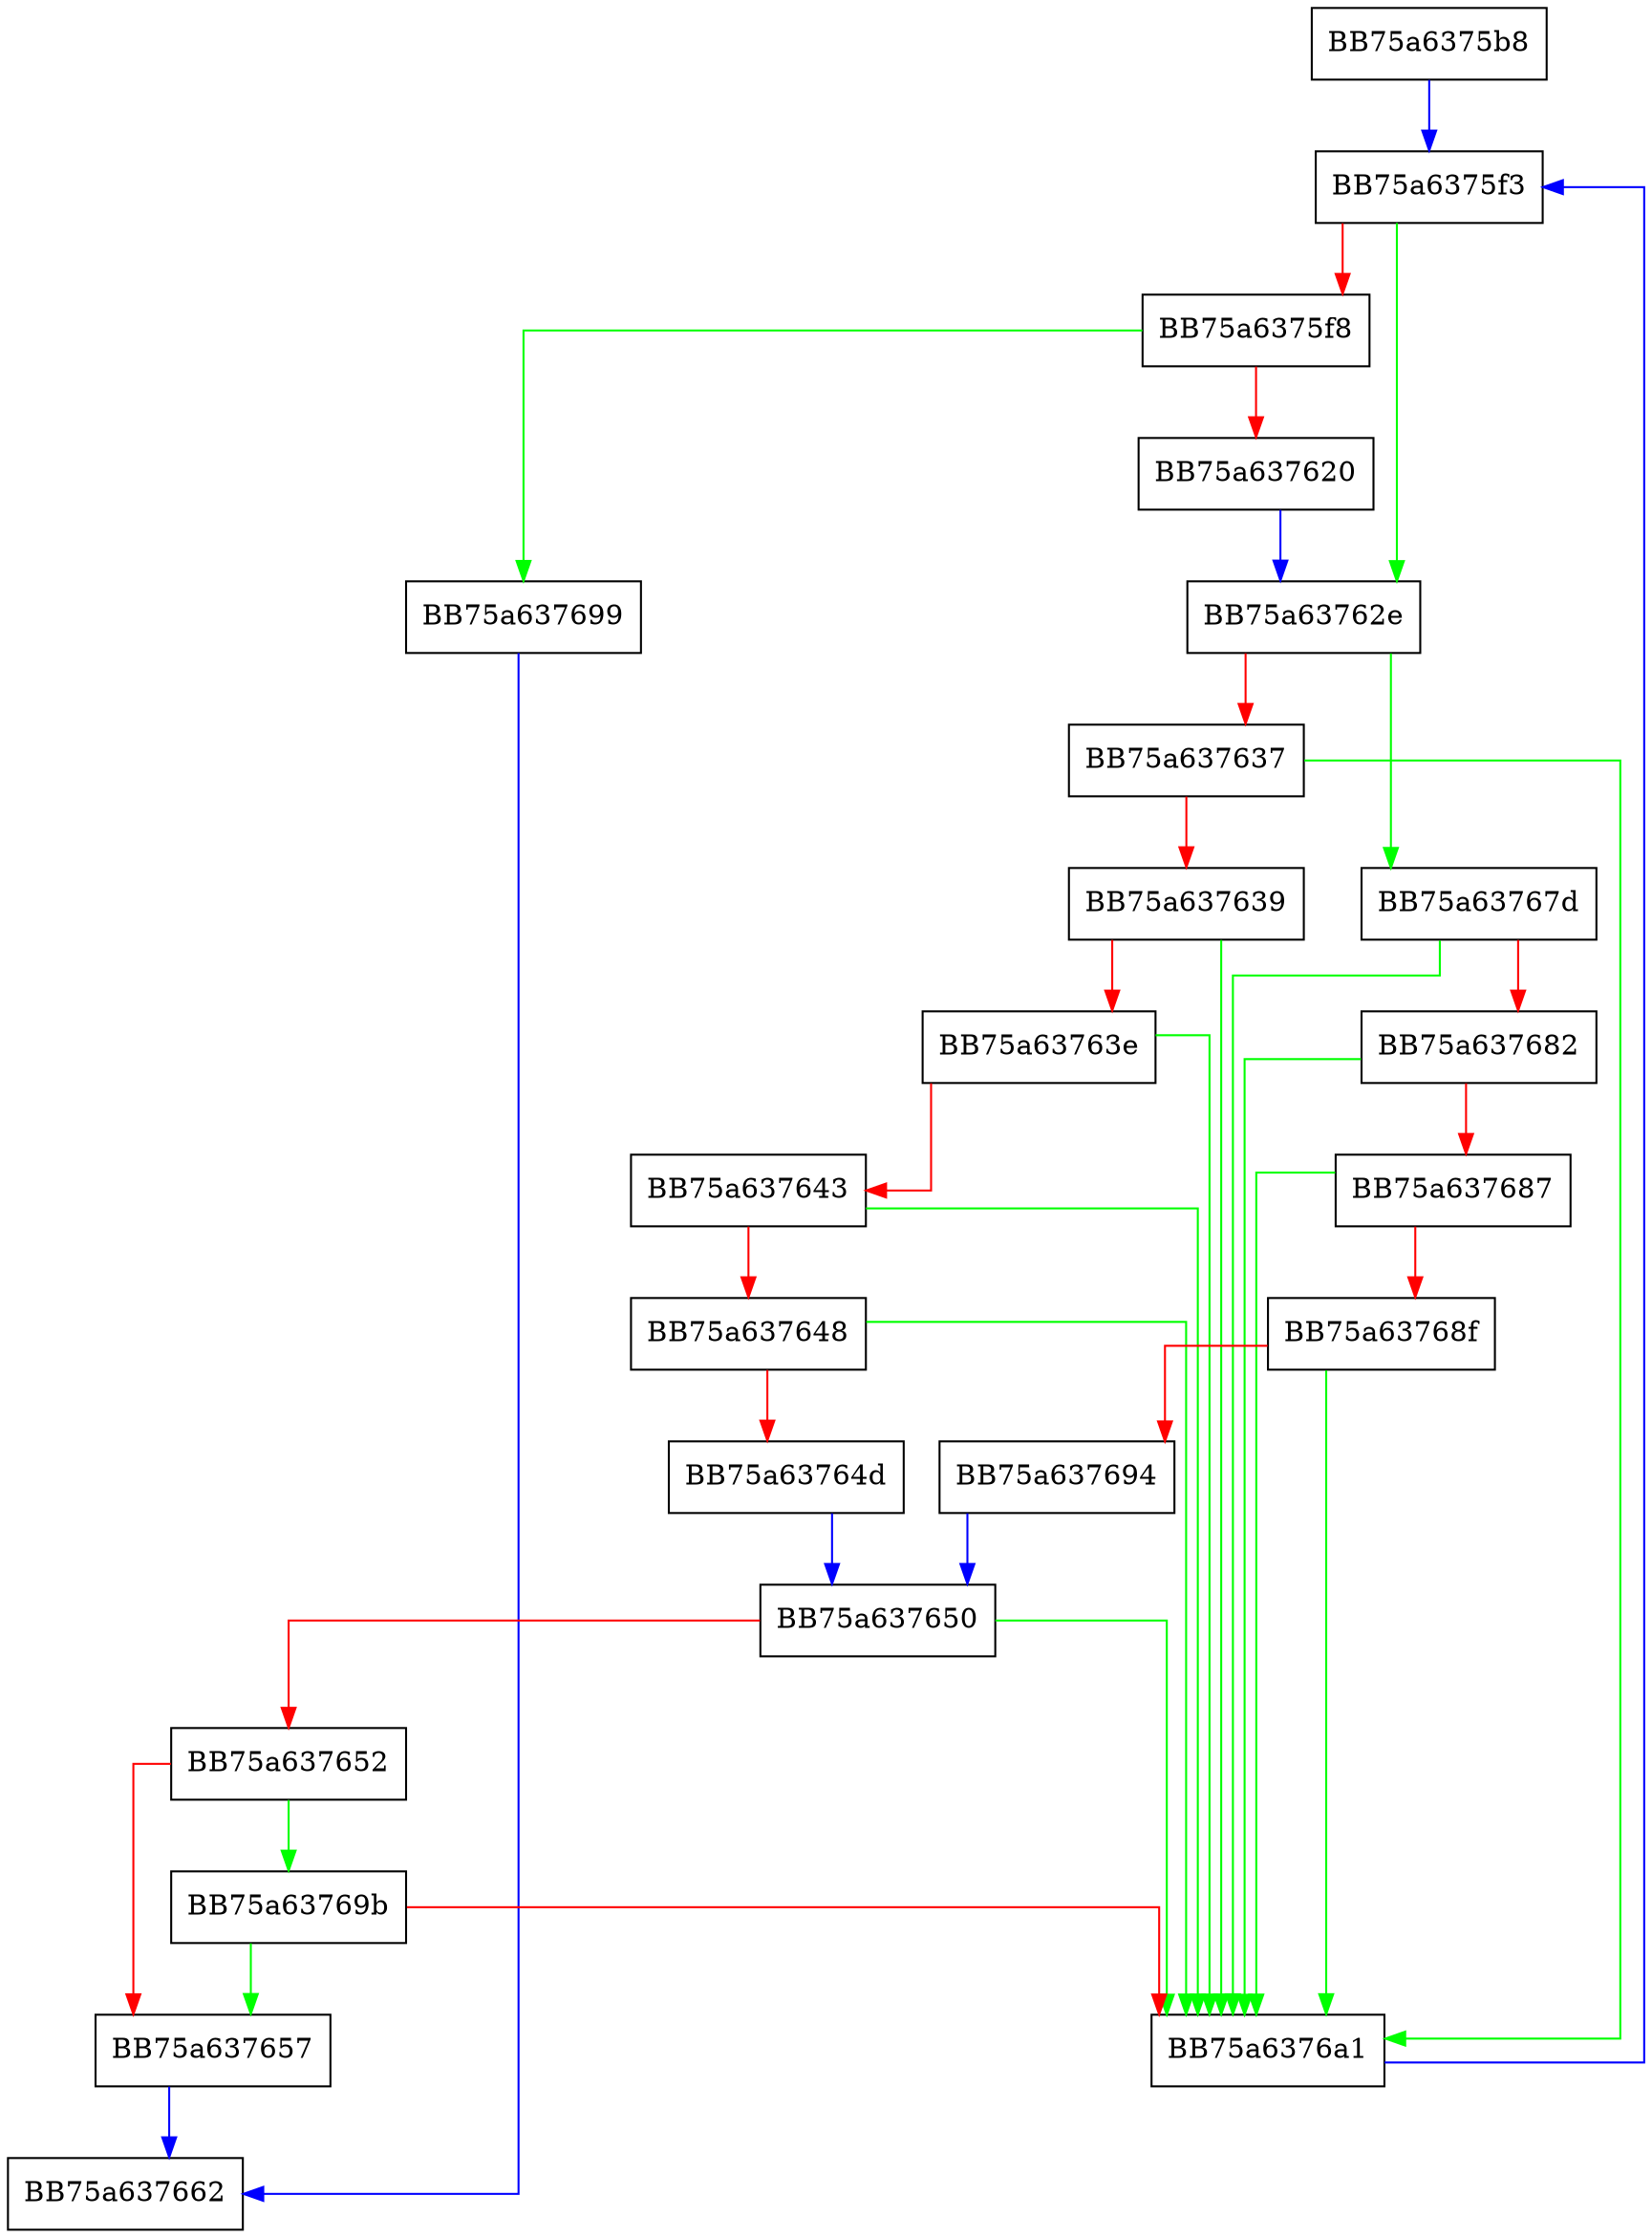 digraph get_x86_opcode {
  node [shape="box"];
  graph [splines=ortho];
  BB75a6375b8 -> BB75a6375f3 [color="blue"];
  BB75a6375f3 -> BB75a63762e [color="green"];
  BB75a6375f3 -> BB75a6375f8 [color="red"];
  BB75a6375f8 -> BB75a637699 [color="green"];
  BB75a6375f8 -> BB75a637620 [color="red"];
  BB75a637620 -> BB75a63762e [color="blue"];
  BB75a63762e -> BB75a63767d [color="green"];
  BB75a63762e -> BB75a637637 [color="red"];
  BB75a637637 -> BB75a6376a1 [color="green"];
  BB75a637637 -> BB75a637639 [color="red"];
  BB75a637639 -> BB75a6376a1 [color="green"];
  BB75a637639 -> BB75a63763e [color="red"];
  BB75a63763e -> BB75a6376a1 [color="green"];
  BB75a63763e -> BB75a637643 [color="red"];
  BB75a637643 -> BB75a6376a1 [color="green"];
  BB75a637643 -> BB75a637648 [color="red"];
  BB75a637648 -> BB75a6376a1 [color="green"];
  BB75a637648 -> BB75a63764d [color="red"];
  BB75a63764d -> BB75a637650 [color="blue"];
  BB75a637650 -> BB75a6376a1 [color="green"];
  BB75a637650 -> BB75a637652 [color="red"];
  BB75a637652 -> BB75a63769b [color="green"];
  BB75a637652 -> BB75a637657 [color="red"];
  BB75a637657 -> BB75a637662 [color="blue"];
  BB75a63767d -> BB75a6376a1 [color="green"];
  BB75a63767d -> BB75a637682 [color="red"];
  BB75a637682 -> BB75a6376a1 [color="green"];
  BB75a637682 -> BB75a637687 [color="red"];
  BB75a637687 -> BB75a6376a1 [color="green"];
  BB75a637687 -> BB75a63768f [color="red"];
  BB75a63768f -> BB75a6376a1 [color="green"];
  BB75a63768f -> BB75a637694 [color="red"];
  BB75a637694 -> BB75a637650 [color="blue"];
  BB75a637699 -> BB75a637662 [color="blue"];
  BB75a63769b -> BB75a637657 [color="green"];
  BB75a63769b -> BB75a6376a1 [color="red"];
  BB75a6376a1 -> BB75a6375f3 [color="blue"];
}